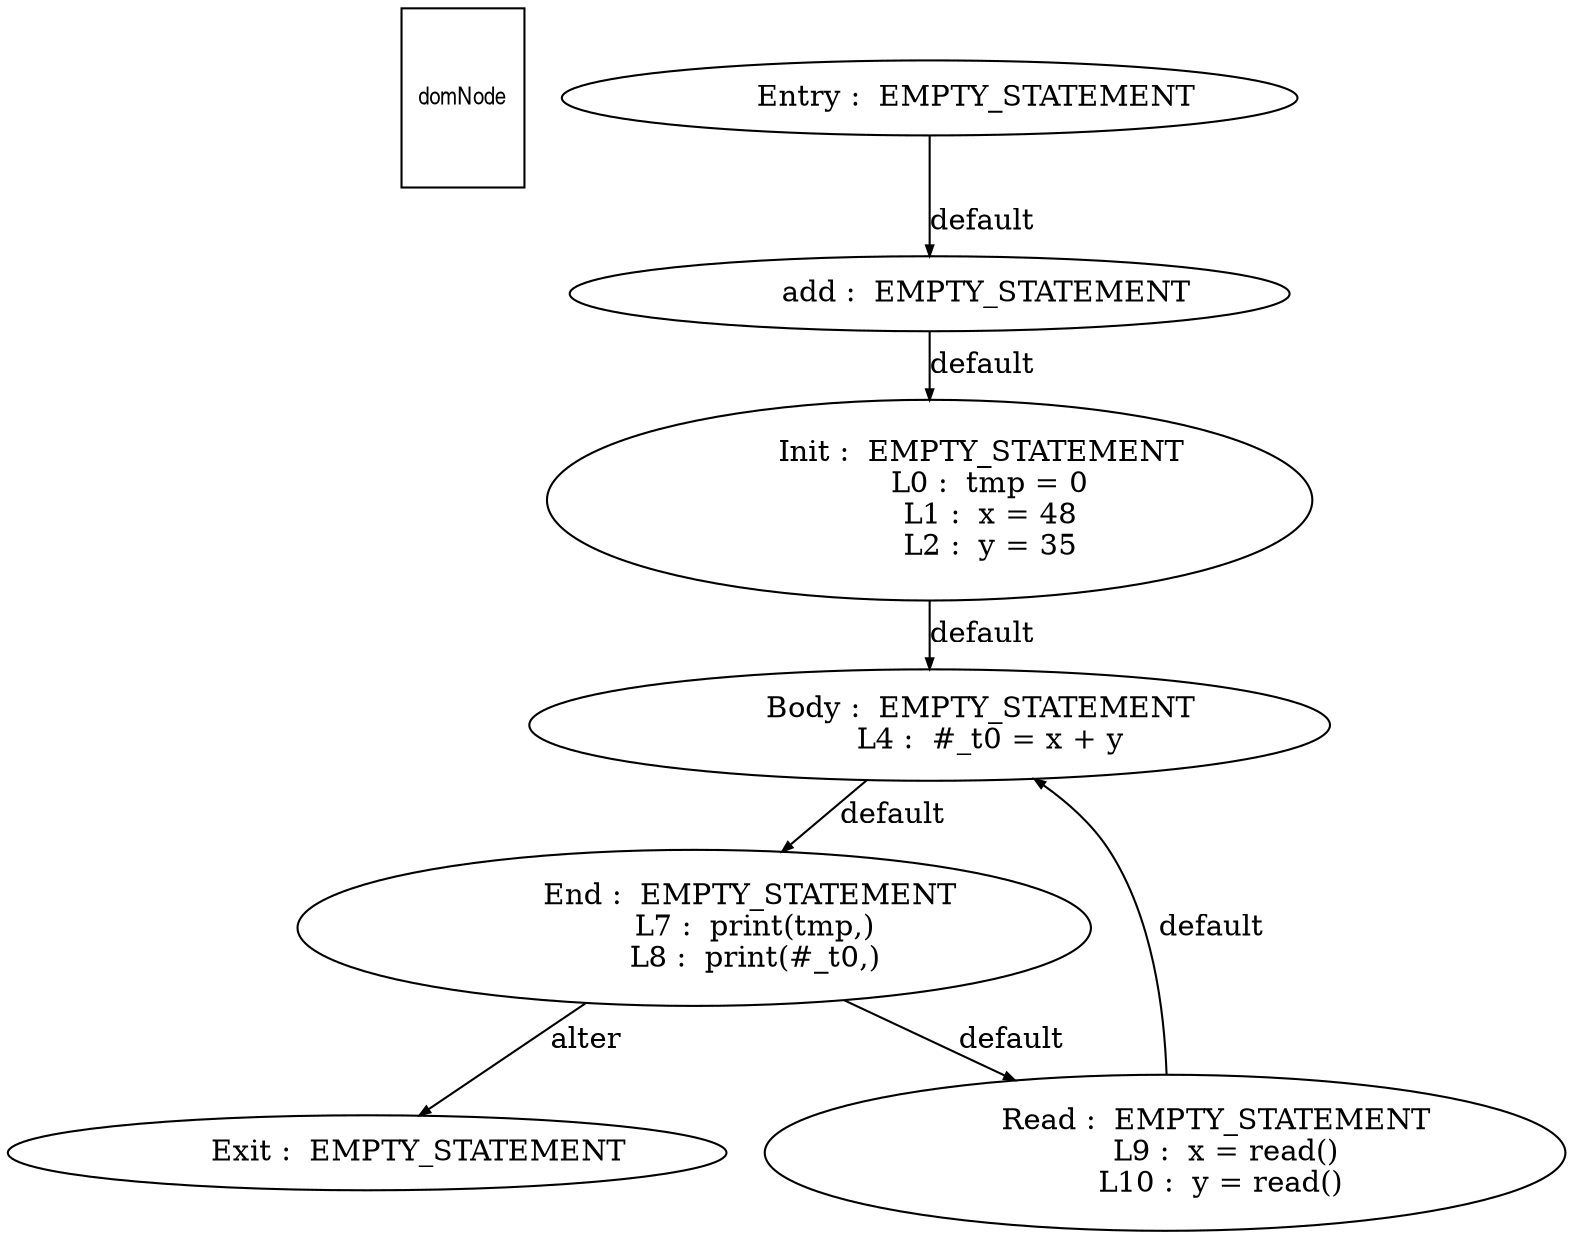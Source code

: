digraph G {
  ranksep=.25;
  edge [arrowsize=.5]
  domNode [shape=rectangle, fontname="ArialNarrow",
        fontsize=12,  height=1.2];
  "            add :  EMPTY_STATEMENT
"; "           Init :  EMPTY_STATEMENT
             L0 :  tmp = 0
             L1 :  x = 48
             L2 :  y = 35
"; "           Body :  EMPTY_STATEMENT
             L4 :  #_t0 = x + y
"; "          Entry :  EMPTY_STATEMENT
"; "            End :  EMPTY_STATEMENT
             L7 :  print(tmp,)
             L8 :  print(#_t0,)
"; "           Exit :  EMPTY_STATEMENT
"; "           Read :  EMPTY_STATEMENT
             L9 :  x = read()
            L10 :  y = read()
"; 
  "            add :  EMPTY_STATEMENT
" -> "           Init :  EMPTY_STATEMENT
             L0 :  tmp = 0
             L1 :  x = 48
             L2 :  y = 35
"  [label="default"];
  "           Init :  EMPTY_STATEMENT
             L0 :  tmp = 0
             L1 :  x = 48
             L2 :  y = 35
" -> "           Body :  EMPTY_STATEMENT
             L4 :  #_t0 = x + y
"  [label="default"];
  "           Body :  EMPTY_STATEMENT
             L4 :  #_t0 = x + y
" -> "            End :  EMPTY_STATEMENT
             L7 :  print(tmp,)
             L8 :  print(#_t0,)
"  [label="default"];
  "          Entry :  EMPTY_STATEMENT
" -> "            add :  EMPTY_STATEMENT
"  [label="default"];
  "            End :  EMPTY_STATEMENT
             L7 :  print(tmp,)
             L8 :  print(#_t0,)
" -> "           Read :  EMPTY_STATEMENT
             L9 :  x = read()
            L10 :  y = read()
"  [label="default"];
  "            End :  EMPTY_STATEMENT
             L7 :  print(tmp,)
             L8 :  print(#_t0,)
" -> "           Exit :  EMPTY_STATEMENT
"  [label="alter"];
  "           Read :  EMPTY_STATEMENT
             L9 :  x = read()
            L10 :  y = read()
" -> "           Body :  EMPTY_STATEMENT
             L4 :  #_t0 = x + y
"  [label="default"];
}
